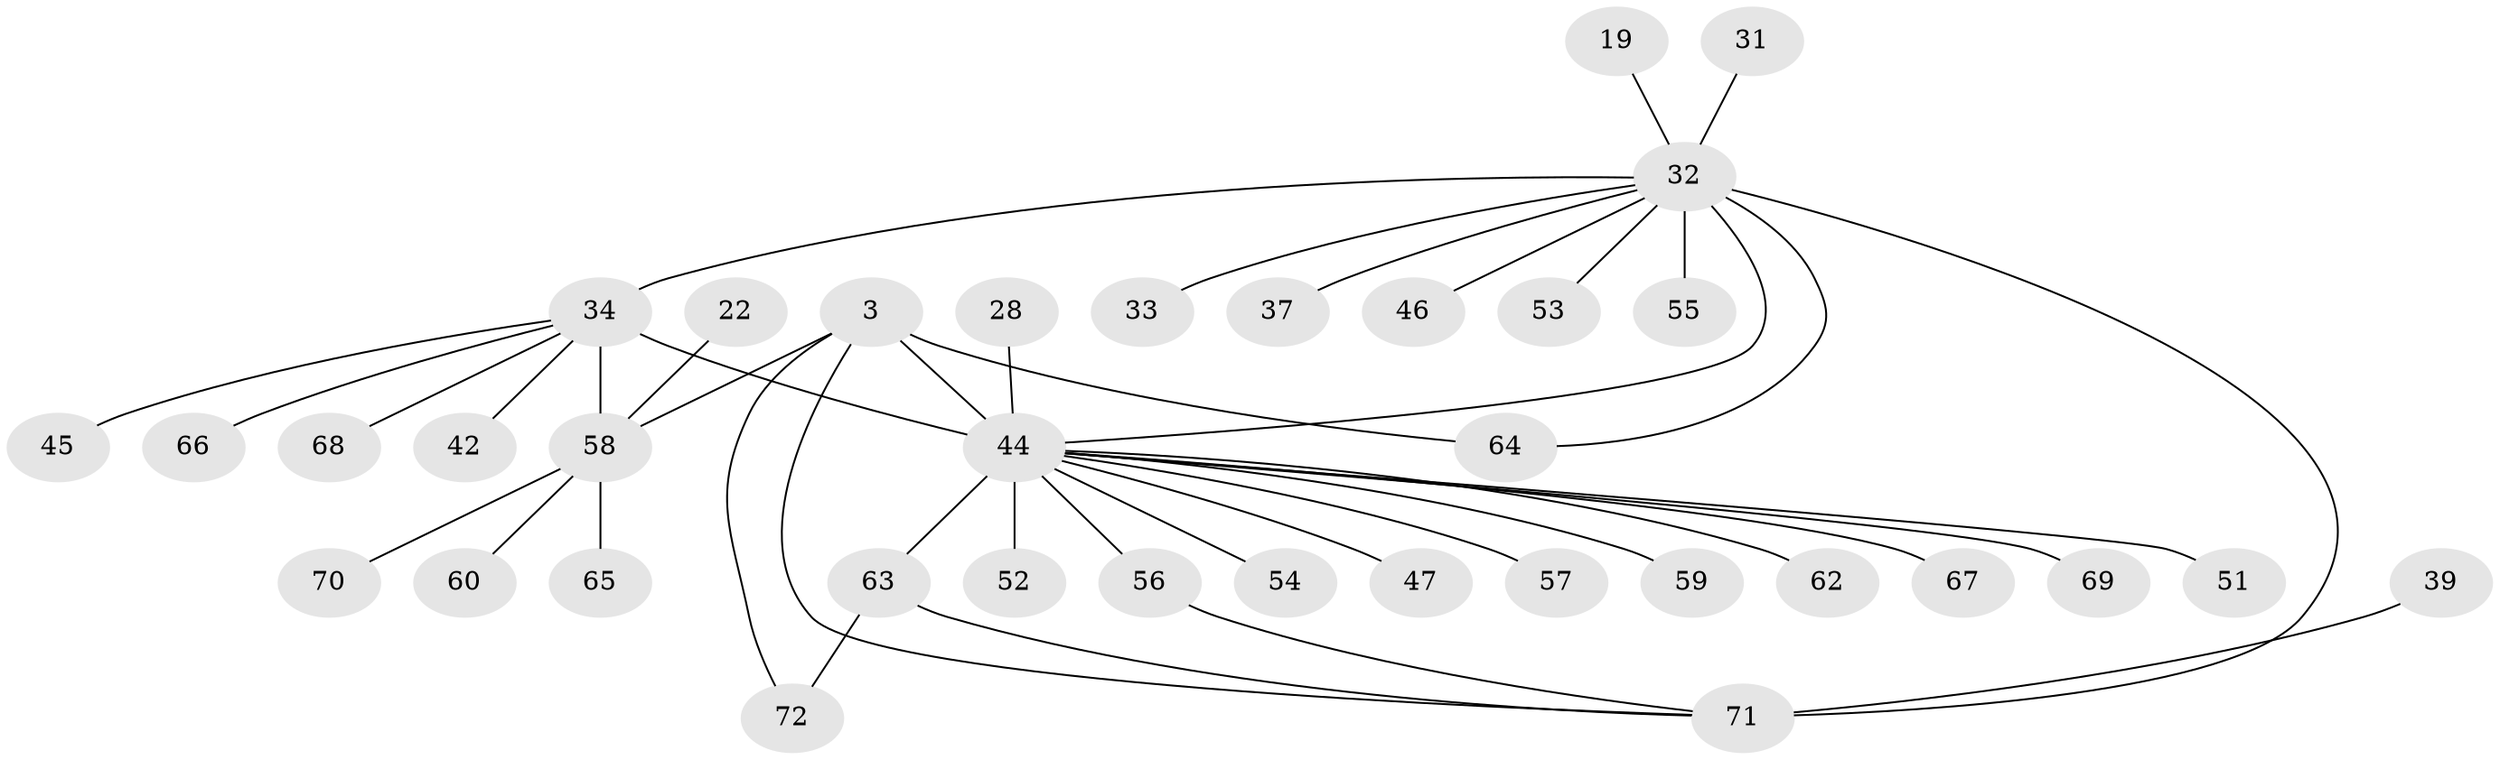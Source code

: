 // original degree distribution, {5: 0.06944444444444445, 8: 0.013888888888888888, 6: 0.05555555555555555, 7: 0.027777777777777776, 14: 0.013888888888888888, 4: 0.027777777777777776, 2: 0.19444444444444445, 9: 0.013888888888888888, 3: 0.08333333333333333, 1: 0.5}
// Generated by graph-tools (version 1.1) at 2025/54/03/09/25 04:54:20]
// undirected, 36 vertices, 42 edges
graph export_dot {
graph [start="1"]
  node [color=gray90,style=filled];
  3;
  19;
  22;
  28;
  31;
  32 [super="+10+29+30+5"];
  33;
  34 [super="+14"];
  37;
  39;
  42;
  44 [super="+43+38+27+40"];
  45;
  46;
  47 [super="+23"];
  51;
  52;
  53;
  54 [super="+21"];
  55 [super="+25"];
  56;
  57;
  58 [super="+49+15"];
  59;
  60 [super="+35"];
  62 [super="+26"];
  63 [super="+9"];
  64;
  65;
  66;
  67;
  68 [super="+50"];
  69;
  70;
  71 [super="+48+6"];
  72 [super="+61"];
  3 -- 64;
  3 -- 72;
  3 -- 58 [weight=2];
  3 -- 44 [weight=3];
  3 -- 71;
  19 -- 32;
  22 -- 58;
  28 -- 44;
  31 -- 32;
  32 -- 33;
  32 -- 64;
  32 -- 34 [weight=2];
  32 -- 37;
  32 -- 71 [weight=3];
  32 -- 46;
  32 -- 55;
  32 -- 53;
  32 -- 44 [weight=2];
  34 -- 42;
  34 -- 45;
  34 -- 66;
  34 -- 58 [weight=2];
  34 -- 44 [weight=4];
  34 -- 68;
  39 -- 71;
  44 -- 63 [weight=3];
  44 -- 47;
  44 -- 67;
  44 -- 69;
  44 -- 51;
  44 -- 52;
  44 -- 54;
  44 -- 56;
  44 -- 57;
  44 -- 59;
  44 -- 62;
  56 -- 71;
  58 -- 65;
  58 -- 70;
  58 -- 60;
  63 -- 72;
  63 -- 71 [weight=2];
}
